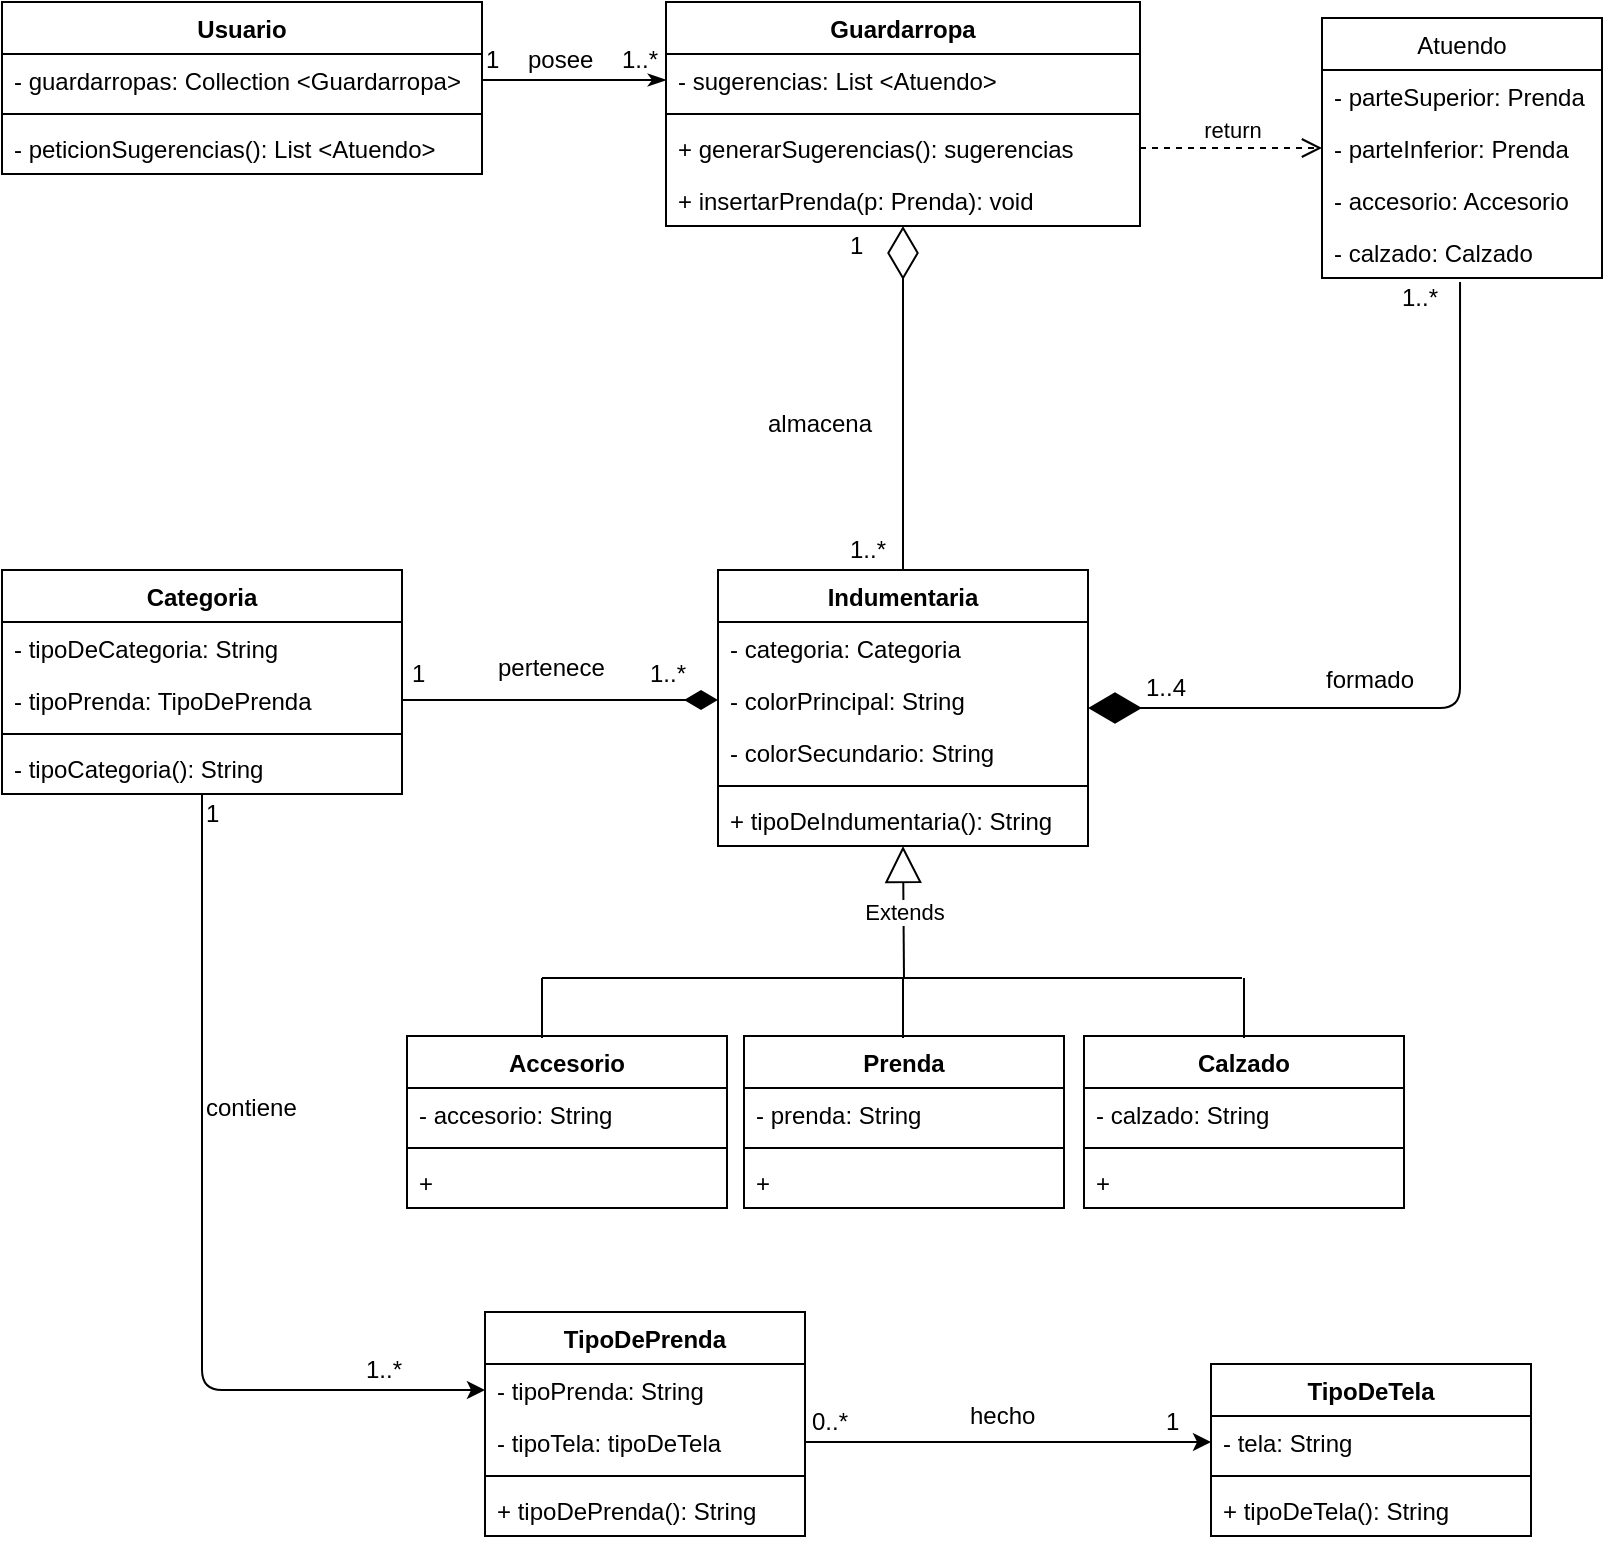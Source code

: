 <mxfile version="10.6.7" type="device"><diagram id="8OU8Xir1Ybn-dw4blwjH" name="Page-1"><mxGraphModel dx="1394" dy="1907" grid="1" gridSize="10" guides="1" tooltips="1" connect="1" arrows="1" fold="1" page="1" pageScale="1" pageWidth="827" pageHeight="1169" math="0" shadow="0"><root><mxCell id="0"/><mxCell id="1" parent="0"/><mxCell id="MgYCHtOOnXpCX_YPfVnc-1" value="Categoria" style="swimlane;fontStyle=1;align=center;verticalAlign=top;childLayout=stackLayout;horizontal=1;startSize=26;horizontalStack=0;resizeParent=1;resizeParentMax=0;resizeLast=0;collapsible=1;marginBottom=0;" parent="1" vertex="1"><mxGeometry x="10" y="-754" width="200" height="112" as="geometry"/></mxCell><mxCell id="MgYCHtOOnXpCX_YPfVnc-36" value="- tipoDeCategoria: String" style="text;strokeColor=none;fillColor=none;align=left;verticalAlign=top;spacingLeft=4;spacingRight=4;overflow=hidden;rotatable=0;points=[[0,0.5],[1,0.5]];portConstraint=eastwest;" parent="MgYCHtOOnXpCX_YPfVnc-1" vertex="1"><mxGeometry y="26" width="200" height="26" as="geometry"/></mxCell><mxCell id="MgYCHtOOnXpCX_YPfVnc-103" value="- tipoPrenda: TipoDePrenda" style="text;strokeColor=none;fillColor=none;align=left;verticalAlign=top;spacingLeft=4;spacingRight=4;overflow=hidden;rotatable=0;points=[[0,0.5],[1,0.5]];portConstraint=eastwest;" parent="MgYCHtOOnXpCX_YPfVnc-1" vertex="1"><mxGeometry y="52" width="200" height="26" as="geometry"/></mxCell><mxCell id="MgYCHtOOnXpCX_YPfVnc-3" value="" style="line;strokeWidth=1;fillColor=none;align=left;verticalAlign=middle;spacingTop=-1;spacingLeft=3;spacingRight=3;rotatable=0;labelPosition=right;points=[];portConstraint=eastwest;" parent="MgYCHtOOnXpCX_YPfVnc-1" vertex="1"><mxGeometry y="78" width="200" height="8" as="geometry"/></mxCell><mxCell id="MgYCHtOOnXpCX_YPfVnc-4" value="- tipoCategoria(): String" style="text;strokeColor=none;fillColor=none;align=left;verticalAlign=top;spacingLeft=4;spacingRight=4;overflow=hidden;rotatable=0;points=[[0,0.5],[1,0.5]];portConstraint=eastwest;" parent="MgYCHtOOnXpCX_YPfVnc-1" vertex="1"><mxGeometry y="86" width="200" height="26" as="geometry"/></mxCell><mxCell id="MgYCHtOOnXpCX_YPfVnc-5" value="TipoDeTela" style="swimlane;fontStyle=1;align=center;verticalAlign=top;childLayout=stackLayout;horizontal=1;startSize=26;horizontalStack=0;resizeParent=1;resizeParentMax=0;resizeLast=0;collapsible=1;marginBottom=0;" parent="1" vertex="1"><mxGeometry x="614.5" y="-357" width="160" height="86" as="geometry"/></mxCell><mxCell id="MgYCHtOOnXpCX_YPfVnc-6" value="- tela: String" style="text;strokeColor=none;fillColor=none;align=left;verticalAlign=top;spacingLeft=4;spacingRight=4;overflow=hidden;rotatable=0;points=[[0,0.5],[1,0.5]];portConstraint=eastwest;" parent="MgYCHtOOnXpCX_YPfVnc-5" vertex="1"><mxGeometry y="26" width="160" height="26" as="geometry"/></mxCell><mxCell id="MgYCHtOOnXpCX_YPfVnc-7" value="" style="line;strokeWidth=1;fillColor=none;align=left;verticalAlign=middle;spacingTop=-1;spacingLeft=3;spacingRight=3;rotatable=0;labelPosition=right;points=[];portConstraint=eastwest;" parent="MgYCHtOOnXpCX_YPfVnc-5" vertex="1"><mxGeometry y="52" width="160" height="8" as="geometry"/></mxCell><mxCell id="MgYCHtOOnXpCX_YPfVnc-8" value="+ tipoDeTela(): String" style="text;strokeColor=none;fillColor=none;align=left;verticalAlign=top;spacingLeft=4;spacingRight=4;overflow=hidden;rotatable=0;points=[[0,0.5],[1,0.5]];portConstraint=eastwest;" parent="MgYCHtOOnXpCX_YPfVnc-5" vertex="1"><mxGeometry y="60" width="160" height="26" as="geometry"/></mxCell><mxCell id="MgYCHtOOnXpCX_YPfVnc-13" value="TipoDePrenda" style="swimlane;fontStyle=1;align=center;verticalAlign=top;childLayout=stackLayout;horizontal=1;startSize=26;horizontalStack=0;resizeParent=1;resizeParentMax=0;resizeLast=0;collapsible=1;marginBottom=0;" parent="1" vertex="1"><mxGeometry x="251.5" y="-383" width="160" height="112" as="geometry"/></mxCell><mxCell id="MgYCHtOOnXpCX_YPfVnc-14" value="- tipoPrenda: String" style="text;strokeColor=none;fillColor=none;align=left;verticalAlign=top;spacingLeft=4;spacingRight=4;overflow=hidden;rotatable=0;points=[[0,0.5],[1,0.5]];portConstraint=eastwest;" parent="MgYCHtOOnXpCX_YPfVnc-13" vertex="1"><mxGeometry y="26" width="160" height="26" as="geometry"/></mxCell><mxCell id="MgYCHtOOnXpCX_YPfVnc-122" value="- tipoTela: tipoDeTela" style="text;strokeColor=none;fillColor=none;align=left;verticalAlign=top;spacingLeft=4;spacingRight=4;overflow=hidden;rotatable=0;points=[[0,0.5],[1,0.5]];portConstraint=eastwest;" parent="MgYCHtOOnXpCX_YPfVnc-13" vertex="1"><mxGeometry y="52" width="160" height="26" as="geometry"/></mxCell><mxCell id="MgYCHtOOnXpCX_YPfVnc-15" value="" style="line;strokeWidth=1;fillColor=none;align=left;verticalAlign=middle;spacingTop=-1;spacingLeft=3;spacingRight=3;rotatable=0;labelPosition=right;points=[];portConstraint=eastwest;" parent="MgYCHtOOnXpCX_YPfVnc-13" vertex="1"><mxGeometry y="78" width="160" height="8" as="geometry"/></mxCell><mxCell id="MgYCHtOOnXpCX_YPfVnc-16" value="+ tipoDePrenda(): String" style="text;strokeColor=none;fillColor=none;align=left;verticalAlign=top;spacingLeft=4;spacingRight=4;overflow=hidden;rotatable=0;points=[[0,0.5],[1,0.5]];portConstraint=eastwest;" parent="MgYCHtOOnXpCX_YPfVnc-13" vertex="1"><mxGeometry y="86" width="160" height="26" as="geometry"/></mxCell><mxCell id="MgYCHtOOnXpCX_YPfVnc-37" value="Indumentaria" style="swimlane;fontStyle=1;align=center;verticalAlign=top;childLayout=stackLayout;horizontal=1;startSize=26;horizontalStack=0;resizeParent=1;resizeParentMax=0;resizeLast=0;collapsible=1;marginBottom=0;" parent="1" vertex="1"><mxGeometry x="368" y="-754" width="185" height="138" as="geometry"/></mxCell><mxCell id="MgYCHtOOnXpCX_YPfVnc-38" value="- categoria: Categoria" style="text;strokeColor=none;fillColor=none;align=left;verticalAlign=top;spacingLeft=4;spacingRight=4;overflow=hidden;rotatable=0;points=[[0,0.5],[1,0.5]];portConstraint=eastwest;" parent="MgYCHtOOnXpCX_YPfVnc-37" vertex="1"><mxGeometry y="26" width="185" height="26" as="geometry"/></mxCell><mxCell id="MgYCHtOOnXpCX_YPfVnc-45" value="- colorPrincipal: String" style="text;strokeColor=none;fillColor=none;align=left;verticalAlign=top;spacingLeft=4;spacingRight=4;overflow=hidden;rotatable=0;points=[[0,0.5],[1,0.5]];portConstraint=eastwest;" parent="MgYCHtOOnXpCX_YPfVnc-37" vertex="1"><mxGeometry y="52" width="185" height="26" as="geometry"/></mxCell><mxCell id="MgYCHtOOnXpCX_YPfVnc-46" value="- colorSecundario: String" style="text;strokeColor=none;fillColor=none;align=left;verticalAlign=top;spacingLeft=4;spacingRight=4;overflow=hidden;rotatable=0;points=[[0,0.5],[1,0.5]];portConstraint=eastwest;" parent="MgYCHtOOnXpCX_YPfVnc-37" vertex="1"><mxGeometry y="78" width="185" height="26" as="geometry"/></mxCell><mxCell id="MgYCHtOOnXpCX_YPfVnc-39" value="" style="line;strokeWidth=1;fillColor=none;align=left;verticalAlign=middle;spacingTop=-1;spacingLeft=3;spacingRight=3;rotatable=0;labelPosition=right;points=[];portConstraint=eastwest;" parent="MgYCHtOOnXpCX_YPfVnc-37" vertex="1"><mxGeometry y="104" width="185" height="8" as="geometry"/></mxCell><mxCell id="MgYCHtOOnXpCX_YPfVnc-40" value="+ tipoDeIndumentaria(): String" style="text;strokeColor=none;fillColor=none;align=left;verticalAlign=top;spacingLeft=4;spacingRight=4;overflow=hidden;rotatable=0;points=[[0,0.5],[1,0.5]];portConstraint=eastwest;" parent="MgYCHtOOnXpCX_YPfVnc-37" vertex="1"><mxGeometry y="112" width="185" height="26" as="geometry"/></mxCell><mxCell id="MgYCHtOOnXpCX_YPfVnc-61" value="" style="endArrow=none;html=1;endSize=12;startArrow=diamondThin;startSize=14;startFill=1;edgeStyle=orthogonalEdgeStyle;align=left;verticalAlign=bottom;endFill=0;exitX=0;exitY=0.5;exitDx=0;exitDy=0;" parent="1" source="MgYCHtOOnXpCX_YPfVnc-45" edge="1"><mxGeometry x="-1" y="3" relative="1" as="geometry"><mxPoint x="560.5" y="-648" as="sourcePoint"/><mxPoint x="210" y="-689" as="targetPoint"/><Array as="points"><mxPoint x="210" y="-689"/></Array></mxGeometry></mxCell><mxCell id="MgYCHtOOnXpCX_YPfVnc-66" value="" style="endArrow=classic;html=1;edgeStyle=orthogonalEdgeStyle;entryX=0;entryY=0.5;entryDx=0;entryDy=0;endFill=1;exitX=0.5;exitY=1;exitDx=0;exitDy=0;" parent="1" source="MgYCHtOOnXpCX_YPfVnc-1" target="MgYCHtOOnXpCX_YPfVnc-14" edge="1"><mxGeometry relative="1" as="geometry"><mxPoint x="120" y="-560" as="sourcePoint"/><mxPoint x="686.5" y="-776" as="targetPoint"/><Array as="points"><mxPoint x="110" y="-344"/></Array></mxGeometry></mxCell><mxCell id="MgYCHtOOnXpCX_YPfVnc-70" value="" style="endArrow=classic;html=1;edgeStyle=orthogonalEdgeStyle;entryX=0;entryY=0.5;entryDx=0;entryDy=0;exitX=1;exitY=0.5;exitDx=0;exitDy=0;endFill=1;" parent="1" source="MgYCHtOOnXpCX_YPfVnc-122" target="MgYCHtOOnXpCX_YPfVnc-6" edge="1"><mxGeometry relative="1" as="geometry"><mxPoint x="960" y="-423" as="sourcePoint"/><mxPoint x="756.5" y="-563.5" as="targetPoint"/></mxGeometry></mxCell><mxCell id="MgYCHtOOnXpCX_YPfVnc-74" value="Usuario" style="swimlane;fontStyle=1;align=center;verticalAlign=top;childLayout=stackLayout;horizontal=1;startSize=26;horizontalStack=0;resizeParent=1;resizeParentMax=0;resizeLast=0;collapsible=1;marginBottom=0;" parent="1" vertex="1"><mxGeometry x="10" y="-1038" width="240" height="86" as="geometry"/></mxCell><mxCell id="MgYCHtOOnXpCX_YPfVnc-75" value="- guardarropas: Collection &lt;Guardarropa&gt;" style="text;strokeColor=none;fillColor=none;align=left;verticalAlign=top;spacingLeft=4;spacingRight=4;overflow=hidden;rotatable=0;points=[[0,0.5],[1,0.5]];portConstraint=eastwest;" parent="MgYCHtOOnXpCX_YPfVnc-74" vertex="1"><mxGeometry y="26" width="240" height="26" as="geometry"/></mxCell><mxCell id="MgYCHtOOnXpCX_YPfVnc-76" value="" style="line;strokeWidth=1;fillColor=none;align=left;verticalAlign=middle;spacingTop=-1;spacingLeft=3;spacingRight=3;rotatable=0;labelPosition=right;points=[];portConstraint=eastwest;" parent="MgYCHtOOnXpCX_YPfVnc-74" vertex="1"><mxGeometry y="52" width="240" height="8" as="geometry"/></mxCell><mxCell id="MgYCHtOOnXpCX_YPfVnc-77" value="- peticionSugerencias(): List &lt;Atuendo&gt;" style="text;strokeColor=none;fillColor=none;align=left;verticalAlign=top;spacingLeft=4;spacingRight=4;overflow=hidden;rotatable=0;points=[[0,0.5],[1,0.5]];portConstraint=eastwest;" parent="MgYCHtOOnXpCX_YPfVnc-74" vertex="1"><mxGeometry y="60" width="240" height="26" as="geometry"/></mxCell><mxCell id="MgYCHtOOnXpCX_YPfVnc-78" value="Guardarropa" style="swimlane;fontStyle=1;align=center;verticalAlign=top;childLayout=stackLayout;horizontal=1;startSize=26;horizontalStack=0;resizeParent=1;resizeParentMax=0;resizeLast=0;collapsible=1;marginBottom=0;" parent="1" vertex="1"><mxGeometry x="342" y="-1038" width="237" height="112" as="geometry"/></mxCell><mxCell id="MgYCHtOOnXpCX_YPfVnc-79" value="- sugerencias: List &lt;Atuendo&gt;" style="text;strokeColor=none;fillColor=none;align=left;verticalAlign=top;spacingLeft=4;spacingRight=4;overflow=hidden;rotatable=0;points=[[0,0.5],[1,0.5]];portConstraint=eastwest;" parent="MgYCHtOOnXpCX_YPfVnc-78" vertex="1"><mxGeometry y="26" width="237" height="26" as="geometry"/></mxCell><mxCell id="MgYCHtOOnXpCX_YPfVnc-80" value="" style="line;strokeWidth=1;fillColor=none;align=left;verticalAlign=middle;spacingTop=-1;spacingLeft=3;spacingRight=3;rotatable=0;labelPosition=right;points=[];portConstraint=eastwest;" parent="MgYCHtOOnXpCX_YPfVnc-78" vertex="1"><mxGeometry y="52" width="237" height="8" as="geometry"/></mxCell><mxCell id="MgYCHtOOnXpCX_YPfVnc-81" value="+ generarSugerencias(): sugerencias " style="text;strokeColor=none;fillColor=none;align=left;verticalAlign=top;spacingLeft=4;spacingRight=4;overflow=hidden;rotatable=0;points=[[0,0.5],[1,0.5]];portConstraint=eastwest;" parent="MgYCHtOOnXpCX_YPfVnc-78" vertex="1"><mxGeometry y="60" width="237" height="26" as="geometry"/></mxCell><mxCell id="MgYCHtOOnXpCX_YPfVnc-82" value="+ insertarPrenda(p: Prenda): void" style="text;strokeColor=none;fillColor=none;align=left;verticalAlign=top;spacingLeft=4;spacingRight=4;overflow=hidden;rotatable=0;points=[[0,0.5],[1,0.5]];portConstraint=eastwest;" parent="MgYCHtOOnXpCX_YPfVnc-78" vertex="1"><mxGeometry y="86" width="237" height="26" as="geometry"/></mxCell><mxCell id="MgYCHtOOnXpCX_YPfVnc-85" value="Atuendo" style="swimlane;fontStyle=0;childLayout=stackLayout;horizontal=1;startSize=26;fillColor=none;horizontalStack=0;resizeParent=1;resizeParentMax=0;resizeLast=0;collapsible=1;marginBottom=0;" parent="1" vertex="1"><mxGeometry x="670" y="-1030" width="140" height="130" as="geometry"/></mxCell><mxCell id="MgYCHtOOnXpCX_YPfVnc-86" value="- parteSuperior: Prenda" style="text;strokeColor=none;fillColor=none;align=left;verticalAlign=top;spacingLeft=4;spacingRight=4;overflow=hidden;rotatable=0;points=[[0,0.5],[1,0.5]];portConstraint=eastwest;" parent="MgYCHtOOnXpCX_YPfVnc-85" vertex="1"><mxGeometry y="26" width="140" height="26" as="geometry"/></mxCell><mxCell id="MgYCHtOOnXpCX_YPfVnc-87" value="- parteInferior: Prenda" style="text;strokeColor=none;fillColor=none;align=left;verticalAlign=top;spacingLeft=4;spacingRight=4;overflow=hidden;rotatable=0;points=[[0,0.5],[1,0.5]];portConstraint=eastwest;" parent="MgYCHtOOnXpCX_YPfVnc-85" vertex="1"><mxGeometry y="52" width="140" height="26" as="geometry"/></mxCell><mxCell id="MgYCHtOOnXpCX_YPfVnc-88" value="- accesorio: Accesorio" style="text;strokeColor=none;fillColor=none;align=left;verticalAlign=top;spacingLeft=4;spacingRight=4;overflow=hidden;rotatable=0;points=[[0,0.5],[1,0.5]];portConstraint=eastwest;" parent="MgYCHtOOnXpCX_YPfVnc-85" vertex="1"><mxGeometry y="78" width="140" height="26" as="geometry"/></mxCell><mxCell id="MgYCHtOOnXpCX_YPfVnc-95" value="- calzado: Calzado" style="text;strokeColor=none;fillColor=none;align=left;verticalAlign=top;spacingLeft=4;spacingRight=4;overflow=hidden;rotatable=0;points=[[0,0.5],[1,0.5]];portConstraint=eastwest;" parent="MgYCHtOOnXpCX_YPfVnc-85" vertex="1"><mxGeometry y="104" width="140" height="26" as="geometry"/></mxCell><mxCell id="MgYCHtOOnXpCX_YPfVnc-91" value="" style="endArrow=none;endFill=0;endSize=24;html=1;entryX=1;entryY=0.5;entryDx=0;entryDy=0;exitX=0;exitY=0.5;exitDx=0;exitDy=0;startArrow=classicThin;startFill=1;" parent="1" source="MgYCHtOOnXpCX_YPfVnc-79" target="MgYCHtOOnXpCX_YPfVnc-75" edge="1"><mxGeometry width="160" relative="1" as="geometry"><mxPoint x="497" y="-910" as="sourcePoint"/><mxPoint x="337" y="-910" as="targetPoint"/></mxGeometry></mxCell><mxCell id="MgYCHtOOnXpCX_YPfVnc-92" value="return" style="html=1;verticalAlign=bottom;endArrow=open;dashed=1;endSize=8;exitX=1;exitY=0.5;exitDx=0;exitDy=0;entryX=0;entryY=0.5;entryDx=0;entryDy=0;" parent="1" source="MgYCHtOOnXpCX_YPfVnc-81" target="MgYCHtOOnXpCX_YPfVnc-87" edge="1"><mxGeometry relative="1" as="geometry"><mxPoint x="890" y="-910" as="sourcePoint"/><mxPoint x="810" y="-910" as="targetPoint"/></mxGeometry></mxCell><mxCell id="MgYCHtOOnXpCX_YPfVnc-93" value="" style="endArrow=diamondThin;endFill=0;endSize=24;html=1;exitX=0.5;exitY=0;exitDx=0;exitDy=0;entryX=0.5;entryY=1;entryDx=0;entryDy=0;" parent="1" source="MgYCHtOOnXpCX_YPfVnc-37" target="MgYCHtOOnXpCX_YPfVnc-78" edge="1"><mxGeometry width="160" relative="1" as="geometry"><mxPoint x="380" y="-820" as="sourcePoint"/><mxPoint x="540" y="-820" as="targetPoint"/></mxGeometry></mxCell><mxCell id="MgYCHtOOnXpCX_YPfVnc-96" value="" style="endArrow=diamondThin;endFill=1;endSize=24;html=1;exitX=0.493;exitY=1.077;exitDx=0;exitDy=0;entryX=1;entryY=0.5;entryDx=0;entryDy=0;exitPerimeter=0;" parent="1" source="MgYCHtOOnXpCX_YPfVnc-95" target="MgYCHtOOnXpCX_YPfVnc-37" edge="1"><mxGeometry width="160" relative="1" as="geometry"><mxPoint x="876.5" y="-830" as="sourcePoint"/><mxPoint x="1036.5" y="-830" as="targetPoint"/><Array as="points"><mxPoint x="739" y="-685"/></Array></mxGeometry></mxCell><mxCell id="MgYCHtOOnXpCX_YPfVnc-110" value="pertenece" style="text;html=1;resizable=0;points=[];autosize=1;align=left;verticalAlign=top;spacingTop=-4;" parent="1" vertex="1"><mxGeometry x="256" y="-715" width="70" height="20" as="geometry"/></mxCell><mxCell id="MgYCHtOOnXpCX_YPfVnc-111" value="1" style="text;html=1;resizable=0;points=[];autosize=1;align=left;verticalAlign=top;spacingTop=-4;" parent="1" vertex="1"><mxGeometry x="212.5" y="-712" width="20" height="20" as="geometry"/></mxCell><mxCell id="MgYCHtOOnXpCX_YPfVnc-112" value="1..*" style="text;html=1;resizable=0;points=[];autosize=1;align=left;verticalAlign=top;spacingTop=-4;" parent="1" vertex="1"><mxGeometry x="331.5" y="-712" width="30" height="20" as="geometry"/></mxCell><mxCell id="MgYCHtOOnXpCX_YPfVnc-118" value="posee" style="text;html=1;resizable=0;points=[];autosize=1;align=left;verticalAlign=top;spacingTop=-4;" parent="1" vertex="1"><mxGeometry x="271" y="-1019" width="50" height="20" as="geometry"/></mxCell><mxCell id="MgYCHtOOnXpCX_YPfVnc-119" value="1..*" style="text;html=1;resizable=0;points=[];autosize=1;align=left;verticalAlign=top;spacingTop=-4;" parent="1" vertex="1"><mxGeometry x="318" y="-1019" width="30" height="20" as="geometry"/></mxCell><mxCell id="MgYCHtOOnXpCX_YPfVnc-120" value="1" style="text;html=1;resizable=0;points=[];autosize=1;align=left;verticalAlign=top;spacingTop=-4;" parent="1" vertex="1"><mxGeometry x="250" y="-1019" width="20" height="20" as="geometry"/></mxCell><mxCell id="MgYCHtOOnXpCX_YPfVnc-123" value="hecho" style="text;html=1;resizable=0;points=[];autosize=1;align=left;verticalAlign=top;spacingTop=-4;" parent="1" vertex="1"><mxGeometry x="491.5" y="-341" width="50" height="20" as="geometry"/></mxCell><mxCell id="MgYCHtOOnXpCX_YPfVnc-124" value="1" style="text;html=1;resizable=0;points=[];autosize=1;align=left;verticalAlign=top;spacingTop=-4;" parent="1" vertex="1"><mxGeometry x="590" y="-338" width="20" height="20" as="geometry"/></mxCell><mxCell id="MgYCHtOOnXpCX_YPfVnc-125" value="0..*" style="text;html=1;resizable=0;points=[];autosize=1;align=left;verticalAlign=top;spacingTop=-4;" parent="1" vertex="1"><mxGeometry x="413" y="-338" width="30" height="20" as="geometry"/></mxCell><mxCell id="MgYCHtOOnXpCX_YPfVnc-126" value="contiene" style="text;html=1;resizable=0;points=[];autosize=1;align=left;verticalAlign=top;spacingTop=-4;" parent="1" vertex="1"><mxGeometry x="110" y="-495" width="60" height="20" as="geometry"/></mxCell><mxCell id="MgYCHtOOnXpCX_YPfVnc-127" value="1..*" style="text;html=1;resizable=0;points=[];autosize=1;align=left;verticalAlign=top;spacingTop=-4;" parent="1" vertex="1"><mxGeometry x="190" y="-364" width="30" height="20" as="geometry"/></mxCell><mxCell id="MgYCHtOOnXpCX_YPfVnc-128" value="1" style="text;html=1;resizable=0;points=[];autosize=1;align=left;verticalAlign=top;spacingTop=-4;" parent="1" vertex="1"><mxGeometry x="110" y="-642" width="20" height="20" as="geometry"/></mxCell><mxCell id="MgYCHtOOnXpCX_YPfVnc-131" value="1..*" style="text;html=1;resizable=0;points=[];autosize=1;align=left;verticalAlign=top;spacingTop=-4;" parent="1" vertex="1"><mxGeometry x="431.5" y="-774" width="30" height="20" as="geometry"/></mxCell><mxCell id="MgYCHtOOnXpCX_YPfVnc-132" value="1" style="text;html=1;resizable=0;points=[];autosize=1;align=left;verticalAlign=top;spacingTop=-4;" parent="1" vertex="1"><mxGeometry x="431.5" y="-926" width="20" height="20" as="geometry"/></mxCell><mxCell id="MgYCHtOOnXpCX_YPfVnc-133" value="almacena" style="text;html=1;resizable=0;points=[];autosize=1;align=left;verticalAlign=top;spacingTop=-4;" parent="1" vertex="1"><mxGeometry x="390.5" y="-837" width="70" height="20" as="geometry"/></mxCell><mxCell id="MgYCHtOOnXpCX_YPfVnc-134" value="1..*" style="text;html=1;resizable=0;points=[];autosize=1;align=left;verticalAlign=top;spacingTop=-4;" parent="1" vertex="1"><mxGeometry x="708" y="-900" width="30" height="20" as="geometry"/></mxCell><mxCell id="MgYCHtOOnXpCX_YPfVnc-135" value="1..4" style="text;html=1;resizable=0;points=[];autosize=1;align=left;verticalAlign=top;spacingTop=-4;" parent="1" vertex="1"><mxGeometry x="580" y="-705" width="40" height="20" as="geometry"/></mxCell><mxCell id="MgYCHtOOnXpCX_YPfVnc-136" value="formado" style="text;html=1;resizable=0;points=[];autosize=1;align=left;verticalAlign=top;spacingTop=-4;" parent="1" vertex="1"><mxGeometry x="670" y="-709" width="60" height="20" as="geometry"/></mxCell><mxCell id="e1WN9D-SwUJb0j-bouip-24" value="" style="group" parent="1" vertex="1" connectable="0"><mxGeometry x="212.5" y="-521" width="498.5" height="86" as="geometry"/></mxCell><mxCell id="e1WN9D-SwUJb0j-bouip-9" value="Prenda" style="swimlane;fontStyle=1;align=center;verticalAlign=top;childLayout=stackLayout;horizontal=1;startSize=26;horizontalStack=0;resizeParent=1;resizeParentMax=0;resizeLast=0;collapsible=1;marginBottom=0;" parent="e1WN9D-SwUJb0j-bouip-24" vertex="1"><mxGeometry x="168.5" width="160" height="86" as="geometry"/></mxCell><mxCell id="e1WN9D-SwUJb0j-bouip-10" value="- prenda: String" style="text;strokeColor=none;fillColor=none;align=left;verticalAlign=top;spacingLeft=4;spacingRight=4;overflow=hidden;rotatable=0;points=[[0,0.5],[1,0.5]];portConstraint=eastwest;" parent="e1WN9D-SwUJb0j-bouip-9" vertex="1"><mxGeometry y="26" width="160" height="26" as="geometry"/></mxCell><mxCell id="e1WN9D-SwUJb0j-bouip-11" value="" style="line;strokeWidth=1;fillColor=none;align=left;verticalAlign=middle;spacingTop=-1;spacingLeft=3;spacingRight=3;rotatable=0;labelPosition=right;points=[];portConstraint=eastwest;" parent="e1WN9D-SwUJb0j-bouip-9" vertex="1"><mxGeometry y="52" width="160" height="8" as="geometry"/></mxCell><mxCell id="e1WN9D-SwUJb0j-bouip-12" value="+" style="text;strokeColor=none;fillColor=none;align=left;verticalAlign=top;spacingLeft=4;spacingRight=4;overflow=hidden;rotatable=0;points=[[0,0.5],[1,0.5]];portConstraint=eastwest;" parent="e1WN9D-SwUJb0j-bouip-9" vertex="1"><mxGeometry y="60" width="160" height="26" as="geometry"/></mxCell><mxCell id="e1WN9D-SwUJb0j-bouip-13" value="Calzado" style="swimlane;fontStyle=1;align=center;verticalAlign=top;childLayout=stackLayout;horizontal=1;startSize=26;horizontalStack=0;resizeParent=1;resizeParentMax=0;resizeLast=0;collapsible=1;marginBottom=0;" parent="e1WN9D-SwUJb0j-bouip-24" vertex="1"><mxGeometry x="338.5" width="160" height="86" as="geometry"/></mxCell><mxCell id="e1WN9D-SwUJb0j-bouip-14" value="- calzado: String" style="text;strokeColor=none;fillColor=none;align=left;verticalAlign=top;spacingLeft=4;spacingRight=4;overflow=hidden;rotatable=0;points=[[0,0.5],[1,0.5]];portConstraint=eastwest;" parent="e1WN9D-SwUJb0j-bouip-13" vertex="1"><mxGeometry y="26" width="160" height="26" as="geometry"/></mxCell><mxCell id="e1WN9D-SwUJb0j-bouip-15" value="" style="line;strokeWidth=1;fillColor=none;align=left;verticalAlign=middle;spacingTop=-1;spacingLeft=3;spacingRight=3;rotatable=0;labelPosition=right;points=[];portConstraint=eastwest;" parent="e1WN9D-SwUJb0j-bouip-13" vertex="1"><mxGeometry y="52" width="160" height="8" as="geometry"/></mxCell><mxCell id="e1WN9D-SwUJb0j-bouip-16" value="+" style="text;strokeColor=none;fillColor=none;align=left;verticalAlign=top;spacingLeft=4;spacingRight=4;overflow=hidden;rotatable=0;points=[[0,0.5],[1,0.5]];portConstraint=eastwest;" parent="e1WN9D-SwUJb0j-bouip-13" vertex="1"><mxGeometry y="60" width="160" height="26" as="geometry"/></mxCell><mxCell id="e1WN9D-SwUJb0j-bouip-17" value="Accesorio" style="swimlane;fontStyle=1;align=center;verticalAlign=top;childLayout=stackLayout;horizontal=1;startSize=26;horizontalStack=0;resizeParent=1;resizeParentMax=0;resizeLast=0;collapsible=1;marginBottom=0;" parent="e1WN9D-SwUJb0j-bouip-24" vertex="1"><mxGeometry width="160" height="86" as="geometry"/></mxCell><mxCell id="e1WN9D-SwUJb0j-bouip-18" value="- accesorio: String" style="text;strokeColor=none;fillColor=none;align=left;verticalAlign=top;spacingLeft=4;spacingRight=4;overflow=hidden;rotatable=0;points=[[0,0.5],[1,0.5]];portConstraint=eastwest;" parent="e1WN9D-SwUJb0j-bouip-17" vertex="1"><mxGeometry y="26" width="160" height="26" as="geometry"/></mxCell><mxCell id="e1WN9D-SwUJb0j-bouip-19" value="" style="line;strokeWidth=1;fillColor=none;align=left;verticalAlign=middle;spacingTop=-1;spacingLeft=3;spacingRight=3;rotatable=0;labelPosition=right;points=[];portConstraint=eastwest;" parent="e1WN9D-SwUJb0j-bouip-17" vertex="1"><mxGeometry y="52" width="160" height="8" as="geometry"/></mxCell><mxCell id="e1WN9D-SwUJb0j-bouip-20" value="+" style="text;strokeColor=none;fillColor=none;align=left;verticalAlign=top;spacingLeft=4;spacingRight=4;overflow=hidden;rotatable=0;points=[[0,0.5],[1,0.5]];portConstraint=eastwest;" parent="e1WN9D-SwUJb0j-bouip-17" vertex="1"><mxGeometry y="60" width="160" height="26" as="geometry"/></mxCell><mxCell id="e1WN9D-SwUJb0j-bouip-25" value="Extends" style="endArrow=block;endSize=16;endFill=0;html=1;entryX=0.5;entryY=1;entryDx=0;entryDy=0;" parent="1" target="MgYCHtOOnXpCX_YPfVnc-37" edge="1"><mxGeometry width="160" relative="1" as="geometry"><mxPoint x="461" y="-550" as="sourcePoint"/><mxPoint x="650" y="-585" as="targetPoint"/></mxGeometry></mxCell><mxCell id="e1WN9D-SwUJb0j-bouip-29" value="" style="line;strokeWidth=1;fillColor=none;align=left;verticalAlign=middle;spacingTop=-1;spacingLeft=3;spacingRight=3;rotatable=0;labelPosition=right;points=[];portConstraint=eastwest;" parent="1" vertex="1"><mxGeometry x="280" y="-554" width="350" height="8" as="geometry"/></mxCell><mxCell id="e1WN9D-SwUJb0j-bouip-36" value="" style="line;strokeWidth=1;fillColor=none;align=left;verticalAlign=middle;spacingTop=-1;spacingLeft=3;spacingRight=3;rotatable=0;labelPosition=right;points=[];portConstraint=eastwest;direction=south;" parent="1" vertex="1"><mxGeometry x="276" y="-550" width="8" height="30" as="geometry"/></mxCell><mxCell id="e1WN9D-SwUJb0j-bouip-37" value="" style="line;strokeWidth=1;fillColor=none;align=left;verticalAlign=middle;spacingTop=-1;spacingLeft=3;spacingRight=3;rotatable=0;labelPosition=right;points=[];portConstraint=eastwest;direction=south;" parent="1" vertex="1"><mxGeometry x="627" y="-550" width="8" height="30" as="geometry"/></mxCell><mxCell id="e1WN9D-SwUJb0j-bouip-38" value="" style="line;strokeWidth=1;fillColor=none;align=left;verticalAlign=middle;spacingTop=-1;spacingLeft=3;spacingRight=3;rotatable=0;labelPosition=right;points=[];portConstraint=eastwest;direction=south;" parent="1" vertex="1"><mxGeometry x="456.5" y="-550" width="8" height="30" as="geometry"/></mxCell></root></mxGraphModel></diagram></mxfile>